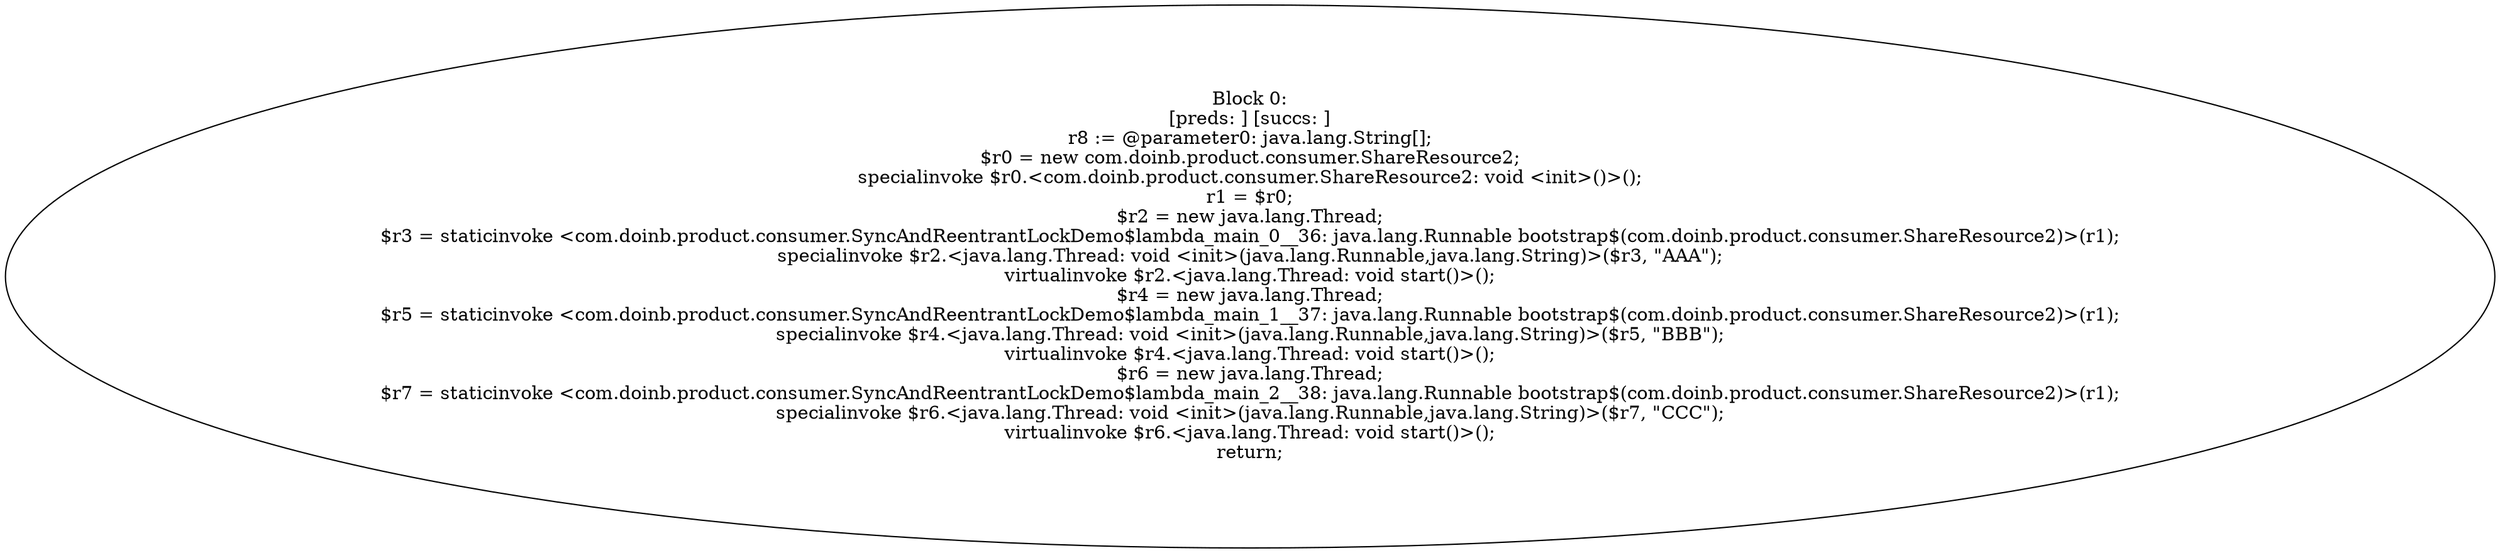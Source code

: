 digraph "unitGraph" {
    "Block 0:
[preds: ] [succs: ]
r8 := @parameter0: java.lang.String[];
$r0 = new com.doinb.product.consumer.ShareResource2;
specialinvoke $r0.<com.doinb.product.consumer.ShareResource2: void <init>()>();
r1 = $r0;
$r2 = new java.lang.Thread;
$r3 = staticinvoke <com.doinb.product.consumer.SyncAndReentrantLockDemo$lambda_main_0__36: java.lang.Runnable bootstrap$(com.doinb.product.consumer.ShareResource2)>(r1);
specialinvoke $r2.<java.lang.Thread: void <init>(java.lang.Runnable,java.lang.String)>($r3, \"AAA\");
virtualinvoke $r2.<java.lang.Thread: void start()>();
$r4 = new java.lang.Thread;
$r5 = staticinvoke <com.doinb.product.consumer.SyncAndReentrantLockDemo$lambda_main_1__37: java.lang.Runnable bootstrap$(com.doinb.product.consumer.ShareResource2)>(r1);
specialinvoke $r4.<java.lang.Thread: void <init>(java.lang.Runnable,java.lang.String)>($r5, \"BBB\");
virtualinvoke $r4.<java.lang.Thread: void start()>();
$r6 = new java.lang.Thread;
$r7 = staticinvoke <com.doinb.product.consumer.SyncAndReentrantLockDemo$lambda_main_2__38: java.lang.Runnable bootstrap$(com.doinb.product.consumer.ShareResource2)>(r1);
specialinvoke $r6.<java.lang.Thread: void <init>(java.lang.Runnable,java.lang.String)>($r7, \"CCC\");
virtualinvoke $r6.<java.lang.Thread: void start()>();
return;
"
}
